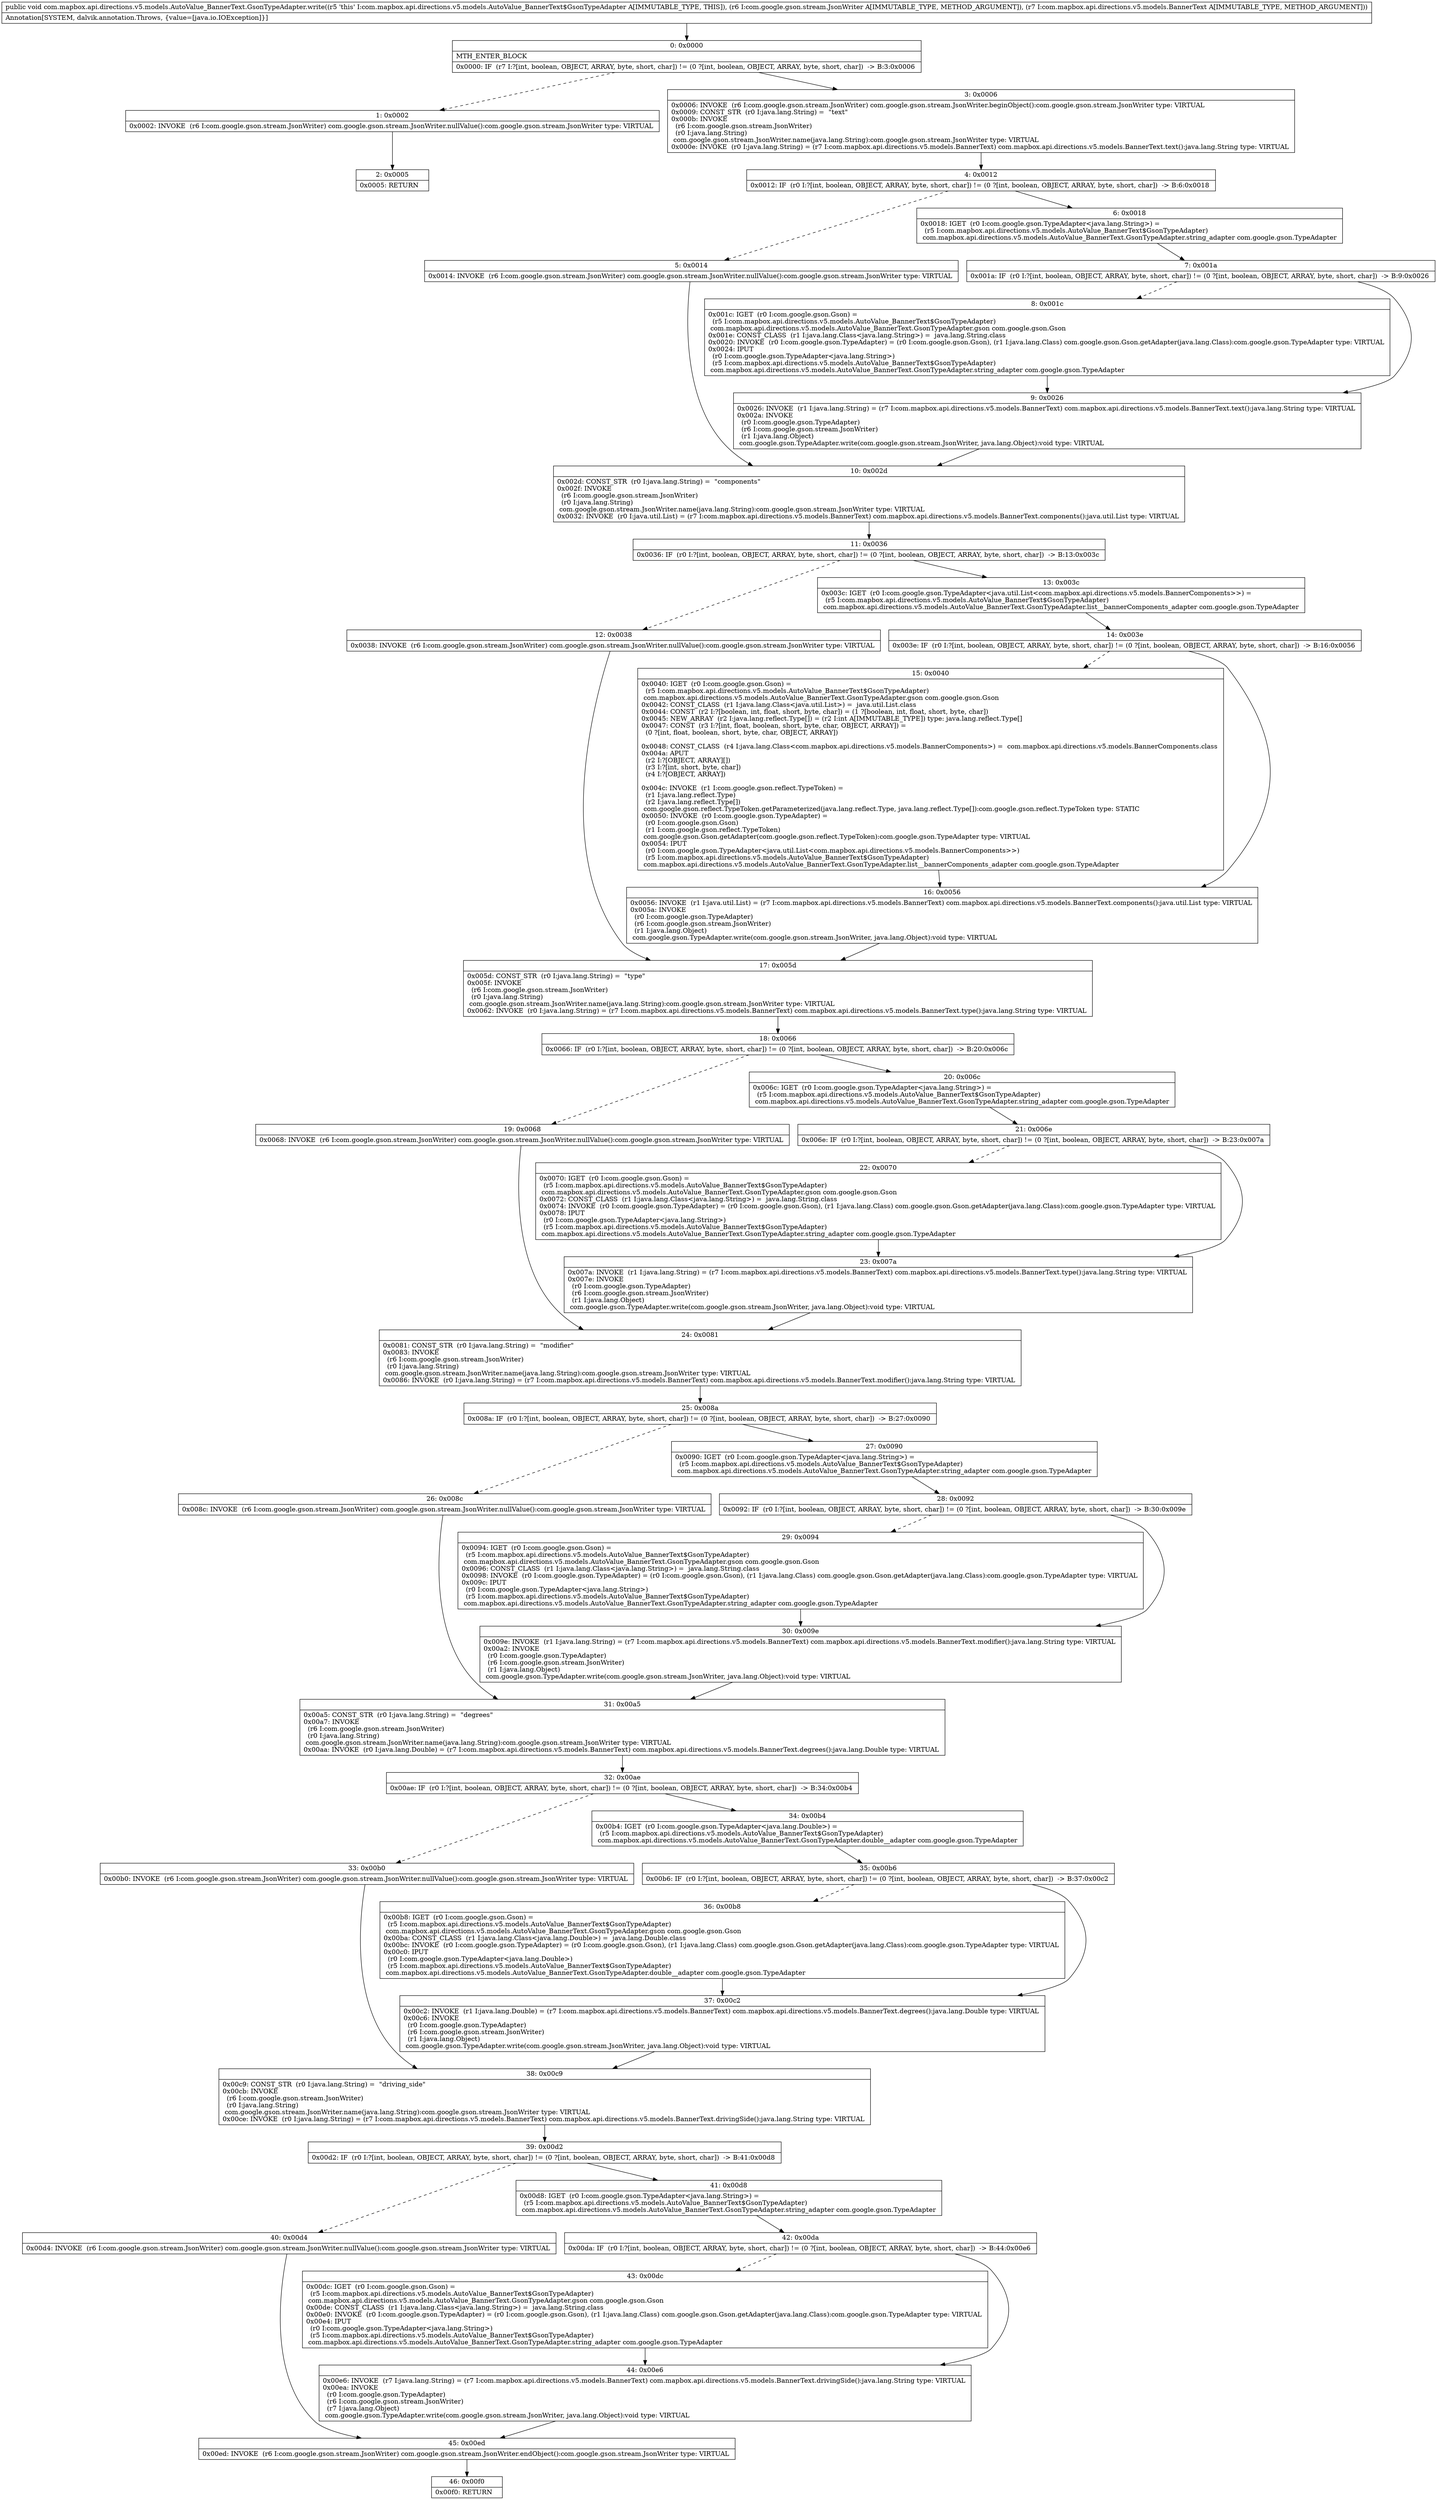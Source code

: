 digraph "CFG forcom.mapbox.api.directions.v5.models.AutoValue_BannerText.GsonTypeAdapter.write(Lcom\/google\/gson\/stream\/JsonWriter;Lcom\/mapbox\/api\/directions\/v5\/models\/BannerText;)V" {
Node_0 [shape=record,label="{0\:\ 0x0000|MTH_ENTER_BLOCK\l|0x0000: IF  (r7 I:?[int, boolean, OBJECT, ARRAY, byte, short, char]) != (0 ?[int, boolean, OBJECT, ARRAY, byte, short, char])  \-\> B:3:0x0006 \l}"];
Node_1 [shape=record,label="{1\:\ 0x0002|0x0002: INVOKE  (r6 I:com.google.gson.stream.JsonWriter) com.google.gson.stream.JsonWriter.nullValue():com.google.gson.stream.JsonWriter type: VIRTUAL \l}"];
Node_2 [shape=record,label="{2\:\ 0x0005|0x0005: RETURN   \l}"];
Node_3 [shape=record,label="{3\:\ 0x0006|0x0006: INVOKE  (r6 I:com.google.gson.stream.JsonWriter) com.google.gson.stream.JsonWriter.beginObject():com.google.gson.stream.JsonWriter type: VIRTUAL \l0x0009: CONST_STR  (r0 I:java.lang.String) =  \"text\" \l0x000b: INVOKE  \l  (r6 I:com.google.gson.stream.JsonWriter)\l  (r0 I:java.lang.String)\l com.google.gson.stream.JsonWriter.name(java.lang.String):com.google.gson.stream.JsonWriter type: VIRTUAL \l0x000e: INVOKE  (r0 I:java.lang.String) = (r7 I:com.mapbox.api.directions.v5.models.BannerText) com.mapbox.api.directions.v5.models.BannerText.text():java.lang.String type: VIRTUAL \l}"];
Node_4 [shape=record,label="{4\:\ 0x0012|0x0012: IF  (r0 I:?[int, boolean, OBJECT, ARRAY, byte, short, char]) != (0 ?[int, boolean, OBJECT, ARRAY, byte, short, char])  \-\> B:6:0x0018 \l}"];
Node_5 [shape=record,label="{5\:\ 0x0014|0x0014: INVOKE  (r6 I:com.google.gson.stream.JsonWriter) com.google.gson.stream.JsonWriter.nullValue():com.google.gson.stream.JsonWriter type: VIRTUAL \l}"];
Node_6 [shape=record,label="{6\:\ 0x0018|0x0018: IGET  (r0 I:com.google.gson.TypeAdapter\<java.lang.String\>) = \l  (r5 I:com.mapbox.api.directions.v5.models.AutoValue_BannerText$GsonTypeAdapter)\l com.mapbox.api.directions.v5.models.AutoValue_BannerText.GsonTypeAdapter.string_adapter com.google.gson.TypeAdapter \l}"];
Node_7 [shape=record,label="{7\:\ 0x001a|0x001a: IF  (r0 I:?[int, boolean, OBJECT, ARRAY, byte, short, char]) != (0 ?[int, boolean, OBJECT, ARRAY, byte, short, char])  \-\> B:9:0x0026 \l}"];
Node_8 [shape=record,label="{8\:\ 0x001c|0x001c: IGET  (r0 I:com.google.gson.Gson) = \l  (r5 I:com.mapbox.api.directions.v5.models.AutoValue_BannerText$GsonTypeAdapter)\l com.mapbox.api.directions.v5.models.AutoValue_BannerText.GsonTypeAdapter.gson com.google.gson.Gson \l0x001e: CONST_CLASS  (r1 I:java.lang.Class\<java.lang.String\>) =  java.lang.String.class \l0x0020: INVOKE  (r0 I:com.google.gson.TypeAdapter) = (r0 I:com.google.gson.Gson), (r1 I:java.lang.Class) com.google.gson.Gson.getAdapter(java.lang.Class):com.google.gson.TypeAdapter type: VIRTUAL \l0x0024: IPUT  \l  (r0 I:com.google.gson.TypeAdapter\<java.lang.String\>)\l  (r5 I:com.mapbox.api.directions.v5.models.AutoValue_BannerText$GsonTypeAdapter)\l com.mapbox.api.directions.v5.models.AutoValue_BannerText.GsonTypeAdapter.string_adapter com.google.gson.TypeAdapter \l}"];
Node_9 [shape=record,label="{9\:\ 0x0026|0x0026: INVOKE  (r1 I:java.lang.String) = (r7 I:com.mapbox.api.directions.v5.models.BannerText) com.mapbox.api.directions.v5.models.BannerText.text():java.lang.String type: VIRTUAL \l0x002a: INVOKE  \l  (r0 I:com.google.gson.TypeAdapter)\l  (r6 I:com.google.gson.stream.JsonWriter)\l  (r1 I:java.lang.Object)\l com.google.gson.TypeAdapter.write(com.google.gson.stream.JsonWriter, java.lang.Object):void type: VIRTUAL \l}"];
Node_10 [shape=record,label="{10\:\ 0x002d|0x002d: CONST_STR  (r0 I:java.lang.String) =  \"components\" \l0x002f: INVOKE  \l  (r6 I:com.google.gson.stream.JsonWriter)\l  (r0 I:java.lang.String)\l com.google.gson.stream.JsonWriter.name(java.lang.String):com.google.gson.stream.JsonWriter type: VIRTUAL \l0x0032: INVOKE  (r0 I:java.util.List) = (r7 I:com.mapbox.api.directions.v5.models.BannerText) com.mapbox.api.directions.v5.models.BannerText.components():java.util.List type: VIRTUAL \l}"];
Node_11 [shape=record,label="{11\:\ 0x0036|0x0036: IF  (r0 I:?[int, boolean, OBJECT, ARRAY, byte, short, char]) != (0 ?[int, boolean, OBJECT, ARRAY, byte, short, char])  \-\> B:13:0x003c \l}"];
Node_12 [shape=record,label="{12\:\ 0x0038|0x0038: INVOKE  (r6 I:com.google.gson.stream.JsonWriter) com.google.gson.stream.JsonWriter.nullValue():com.google.gson.stream.JsonWriter type: VIRTUAL \l}"];
Node_13 [shape=record,label="{13\:\ 0x003c|0x003c: IGET  (r0 I:com.google.gson.TypeAdapter\<java.util.List\<com.mapbox.api.directions.v5.models.BannerComponents\>\>) = \l  (r5 I:com.mapbox.api.directions.v5.models.AutoValue_BannerText$GsonTypeAdapter)\l com.mapbox.api.directions.v5.models.AutoValue_BannerText.GsonTypeAdapter.list__bannerComponents_adapter com.google.gson.TypeAdapter \l}"];
Node_14 [shape=record,label="{14\:\ 0x003e|0x003e: IF  (r0 I:?[int, boolean, OBJECT, ARRAY, byte, short, char]) != (0 ?[int, boolean, OBJECT, ARRAY, byte, short, char])  \-\> B:16:0x0056 \l}"];
Node_15 [shape=record,label="{15\:\ 0x0040|0x0040: IGET  (r0 I:com.google.gson.Gson) = \l  (r5 I:com.mapbox.api.directions.v5.models.AutoValue_BannerText$GsonTypeAdapter)\l com.mapbox.api.directions.v5.models.AutoValue_BannerText.GsonTypeAdapter.gson com.google.gson.Gson \l0x0042: CONST_CLASS  (r1 I:java.lang.Class\<java.util.List\>) =  java.util.List.class \l0x0044: CONST  (r2 I:?[boolean, int, float, short, byte, char]) = (1 ?[boolean, int, float, short, byte, char]) \l0x0045: NEW_ARRAY  (r2 I:java.lang.reflect.Type[]) = (r2 I:int A[IMMUTABLE_TYPE]) type: java.lang.reflect.Type[] \l0x0047: CONST  (r3 I:?[int, float, boolean, short, byte, char, OBJECT, ARRAY]) = \l  (0 ?[int, float, boolean, short, byte, char, OBJECT, ARRAY])\l \l0x0048: CONST_CLASS  (r4 I:java.lang.Class\<com.mapbox.api.directions.v5.models.BannerComponents\>) =  com.mapbox.api.directions.v5.models.BannerComponents.class \l0x004a: APUT  \l  (r2 I:?[OBJECT, ARRAY][])\l  (r3 I:?[int, short, byte, char])\l  (r4 I:?[OBJECT, ARRAY])\l \l0x004c: INVOKE  (r1 I:com.google.gson.reflect.TypeToken) = \l  (r1 I:java.lang.reflect.Type)\l  (r2 I:java.lang.reflect.Type[])\l com.google.gson.reflect.TypeToken.getParameterized(java.lang.reflect.Type, java.lang.reflect.Type[]):com.google.gson.reflect.TypeToken type: STATIC \l0x0050: INVOKE  (r0 I:com.google.gson.TypeAdapter) = \l  (r0 I:com.google.gson.Gson)\l  (r1 I:com.google.gson.reflect.TypeToken)\l com.google.gson.Gson.getAdapter(com.google.gson.reflect.TypeToken):com.google.gson.TypeAdapter type: VIRTUAL \l0x0054: IPUT  \l  (r0 I:com.google.gson.TypeAdapter\<java.util.List\<com.mapbox.api.directions.v5.models.BannerComponents\>\>)\l  (r5 I:com.mapbox.api.directions.v5.models.AutoValue_BannerText$GsonTypeAdapter)\l com.mapbox.api.directions.v5.models.AutoValue_BannerText.GsonTypeAdapter.list__bannerComponents_adapter com.google.gson.TypeAdapter \l}"];
Node_16 [shape=record,label="{16\:\ 0x0056|0x0056: INVOKE  (r1 I:java.util.List) = (r7 I:com.mapbox.api.directions.v5.models.BannerText) com.mapbox.api.directions.v5.models.BannerText.components():java.util.List type: VIRTUAL \l0x005a: INVOKE  \l  (r0 I:com.google.gson.TypeAdapter)\l  (r6 I:com.google.gson.stream.JsonWriter)\l  (r1 I:java.lang.Object)\l com.google.gson.TypeAdapter.write(com.google.gson.stream.JsonWriter, java.lang.Object):void type: VIRTUAL \l}"];
Node_17 [shape=record,label="{17\:\ 0x005d|0x005d: CONST_STR  (r0 I:java.lang.String) =  \"type\" \l0x005f: INVOKE  \l  (r6 I:com.google.gson.stream.JsonWriter)\l  (r0 I:java.lang.String)\l com.google.gson.stream.JsonWriter.name(java.lang.String):com.google.gson.stream.JsonWriter type: VIRTUAL \l0x0062: INVOKE  (r0 I:java.lang.String) = (r7 I:com.mapbox.api.directions.v5.models.BannerText) com.mapbox.api.directions.v5.models.BannerText.type():java.lang.String type: VIRTUAL \l}"];
Node_18 [shape=record,label="{18\:\ 0x0066|0x0066: IF  (r0 I:?[int, boolean, OBJECT, ARRAY, byte, short, char]) != (0 ?[int, boolean, OBJECT, ARRAY, byte, short, char])  \-\> B:20:0x006c \l}"];
Node_19 [shape=record,label="{19\:\ 0x0068|0x0068: INVOKE  (r6 I:com.google.gson.stream.JsonWriter) com.google.gson.stream.JsonWriter.nullValue():com.google.gson.stream.JsonWriter type: VIRTUAL \l}"];
Node_20 [shape=record,label="{20\:\ 0x006c|0x006c: IGET  (r0 I:com.google.gson.TypeAdapter\<java.lang.String\>) = \l  (r5 I:com.mapbox.api.directions.v5.models.AutoValue_BannerText$GsonTypeAdapter)\l com.mapbox.api.directions.v5.models.AutoValue_BannerText.GsonTypeAdapter.string_adapter com.google.gson.TypeAdapter \l}"];
Node_21 [shape=record,label="{21\:\ 0x006e|0x006e: IF  (r0 I:?[int, boolean, OBJECT, ARRAY, byte, short, char]) != (0 ?[int, boolean, OBJECT, ARRAY, byte, short, char])  \-\> B:23:0x007a \l}"];
Node_22 [shape=record,label="{22\:\ 0x0070|0x0070: IGET  (r0 I:com.google.gson.Gson) = \l  (r5 I:com.mapbox.api.directions.v5.models.AutoValue_BannerText$GsonTypeAdapter)\l com.mapbox.api.directions.v5.models.AutoValue_BannerText.GsonTypeAdapter.gson com.google.gson.Gson \l0x0072: CONST_CLASS  (r1 I:java.lang.Class\<java.lang.String\>) =  java.lang.String.class \l0x0074: INVOKE  (r0 I:com.google.gson.TypeAdapter) = (r0 I:com.google.gson.Gson), (r1 I:java.lang.Class) com.google.gson.Gson.getAdapter(java.lang.Class):com.google.gson.TypeAdapter type: VIRTUAL \l0x0078: IPUT  \l  (r0 I:com.google.gson.TypeAdapter\<java.lang.String\>)\l  (r5 I:com.mapbox.api.directions.v5.models.AutoValue_BannerText$GsonTypeAdapter)\l com.mapbox.api.directions.v5.models.AutoValue_BannerText.GsonTypeAdapter.string_adapter com.google.gson.TypeAdapter \l}"];
Node_23 [shape=record,label="{23\:\ 0x007a|0x007a: INVOKE  (r1 I:java.lang.String) = (r7 I:com.mapbox.api.directions.v5.models.BannerText) com.mapbox.api.directions.v5.models.BannerText.type():java.lang.String type: VIRTUAL \l0x007e: INVOKE  \l  (r0 I:com.google.gson.TypeAdapter)\l  (r6 I:com.google.gson.stream.JsonWriter)\l  (r1 I:java.lang.Object)\l com.google.gson.TypeAdapter.write(com.google.gson.stream.JsonWriter, java.lang.Object):void type: VIRTUAL \l}"];
Node_24 [shape=record,label="{24\:\ 0x0081|0x0081: CONST_STR  (r0 I:java.lang.String) =  \"modifier\" \l0x0083: INVOKE  \l  (r6 I:com.google.gson.stream.JsonWriter)\l  (r0 I:java.lang.String)\l com.google.gson.stream.JsonWriter.name(java.lang.String):com.google.gson.stream.JsonWriter type: VIRTUAL \l0x0086: INVOKE  (r0 I:java.lang.String) = (r7 I:com.mapbox.api.directions.v5.models.BannerText) com.mapbox.api.directions.v5.models.BannerText.modifier():java.lang.String type: VIRTUAL \l}"];
Node_25 [shape=record,label="{25\:\ 0x008a|0x008a: IF  (r0 I:?[int, boolean, OBJECT, ARRAY, byte, short, char]) != (0 ?[int, boolean, OBJECT, ARRAY, byte, short, char])  \-\> B:27:0x0090 \l}"];
Node_26 [shape=record,label="{26\:\ 0x008c|0x008c: INVOKE  (r6 I:com.google.gson.stream.JsonWriter) com.google.gson.stream.JsonWriter.nullValue():com.google.gson.stream.JsonWriter type: VIRTUAL \l}"];
Node_27 [shape=record,label="{27\:\ 0x0090|0x0090: IGET  (r0 I:com.google.gson.TypeAdapter\<java.lang.String\>) = \l  (r5 I:com.mapbox.api.directions.v5.models.AutoValue_BannerText$GsonTypeAdapter)\l com.mapbox.api.directions.v5.models.AutoValue_BannerText.GsonTypeAdapter.string_adapter com.google.gson.TypeAdapter \l}"];
Node_28 [shape=record,label="{28\:\ 0x0092|0x0092: IF  (r0 I:?[int, boolean, OBJECT, ARRAY, byte, short, char]) != (0 ?[int, boolean, OBJECT, ARRAY, byte, short, char])  \-\> B:30:0x009e \l}"];
Node_29 [shape=record,label="{29\:\ 0x0094|0x0094: IGET  (r0 I:com.google.gson.Gson) = \l  (r5 I:com.mapbox.api.directions.v5.models.AutoValue_BannerText$GsonTypeAdapter)\l com.mapbox.api.directions.v5.models.AutoValue_BannerText.GsonTypeAdapter.gson com.google.gson.Gson \l0x0096: CONST_CLASS  (r1 I:java.lang.Class\<java.lang.String\>) =  java.lang.String.class \l0x0098: INVOKE  (r0 I:com.google.gson.TypeAdapter) = (r0 I:com.google.gson.Gson), (r1 I:java.lang.Class) com.google.gson.Gson.getAdapter(java.lang.Class):com.google.gson.TypeAdapter type: VIRTUAL \l0x009c: IPUT  \l  (r0 I:com.google.gson.TypeAdapter\<java.lang.String\>)\l  (r5 I:com.mapbox.api.directions.v5.models.AutoValue_BannerText$GsonTypeAdapter)\l com.mapbox.api.directions.v5.models.AutoValue_BannerText.GsonTypeAdapter.string_adapter com.google.gson.TypeAdapter \l}"];
Node_30 [shape=record,label="{30\:\ 0x009e|0x009e: INVOKE  (r1 I:java.lang.String) = (r7 I:com.mapbox.api.directions.v5.models.BannerText) com.mapbox.api.directions.v5.models.BannerText.modifier():java.lang.String type: VIRTUAL \l0x00a2: INVOKE  \l  (r0 I:com.google.gson.TypeAdapter)\l  (r6 I:com.google.gson.stream.JsonWriter)\l  (r1 I:java.lang.Object)\l com.google.gson.TypeAdapter.write(com.google.gson.stream.JsonWriter, java.lang.Object):void type: VIRTUAL \l}"];
Node_31 [shape=record,label="{31\:\ 0x00a5|0x00a5: CONST_STR  (r0 I:java.lang.String) =  \"degrees\" \l0x00a7: INVOKE  \l  (r6 I:com.google.gson.stream.JsonWriter)\l  (r0 I:java.lang.String)\l com.google.gson.stream.JsonWriter.name(java.lang.String):com.google.gson.stream.JsonWriter type: VIRTUAL \l0x00aa: INVOKE  (r0 I:java.lang.Double) = (r7 I:com.mapbox.api.directions.v5.models.BannerText) com.mapbox.api.directions.v5.models.BannerText.degrees():java.lang.Double type: VIRTUAL \l}"];
Node_32 [shape=record,label="{32\:\ 0x00ae|0x00ae: IF  (r0 I:?[int, boolean, OBJECT, ARRAY, byte, short, char]) != (0 ?[int, boolean, OBJECT, ARRAY, byte, short, char])  \-\> B:34:0x00b4 \l}"];
Node_33 [shape=record,label="{33\:\ 0x00b0|0x00b0: INVOKE  (r6 I:com.google.gson.stream.JsonWriter) com.google.gson.stream.JsonWriter.nullValue():com.google.gson.stream.JsonWriter type: VIRTUAL \l}"];
Node_34 [shape=record,label="{34\:\ 0x00b4|0x00b4: IGET  (r0 I:com.google.gson.TypeAdapter\<java.lang.Double\>) = \l  (r5 I:com.mapbox.api.directions.v5.models.AutoValue_BannerText$GsonTypeAdapter)\l com.mapbox.api.directions.v5.models.AutoValue_BannerText.GsonTypeAdapter.double__adapter com.google.gson.TypeAdapter \l}"];
Node_35 [shape=record,label="{35\:\ 0x00b6|0x00b6: IF  (r0 I:?[int, boolean, OBJECT, ARRAY, byte, short, char]) != (0 ?[int, boolean, OBJECT, ARRAY, byte, short, char])  \-\> B:37:0x00c2 \l}"];
Node_36 [shape=record,label="{36\:\ 0x00b8|0x00b8: IGET  (r0 I:com.google.gson.Gson) = \l  (r5 I:com.mapbox.api.directions.v5.models.AutoValue_BannerText$GsonTypeAdapter)\l com.mapbox.api.directions.v5.models.AutoValue_BannerText.GsonTypeAdapter.gson com.google.gson.Gson \l0x00ba: CONST_CLASS  (r1 I:java.lang.Class\<java.lang.Double\>) =  java.lang.Double.class \l0x00bc: INVOKE  (r0 I:com.google.gson.TypeAdapter) = (r0 I:com.google.gson.Gson), (r1 I:java.lang.Class) com.google.gson.Gson.getAdapter(java.lang.Class):com.google.gson.TypeAdapter type: VIRTUAL \l0x00c0: IPUT  \l  (r0 I:com.google.gson.TypeAdapter\<java.lang.Double\>)\l  (r5 I:com.mapbox.api.directions.v5.models.AutoValue_BannerText$GsonTypeAdapter)\l com.mapbox.api.directions.v5.models.AutoValue_BannerText.GsonTypeAdapter.double__adapter com.google.gson.TypeAdapter \l}"];
Node_37 [shape=record,label="{37\:\ 0x00c2|0x00c2: INVOKE  (r1 I:java.lang.Double) = (r7 I:com.mapbox.api.directions.v5.models.BannerText) com.mapbox.api.directions.v5.models.BannerText.degrees():java.lang.Double type: VIRTUAL \l0x00c6: INVOKE  \l  (r0 I:com.google.gson.TypeAdapter)\l  (r6 I:com.google.gson.stream.JsonWriter)\l  (r1 I:java.lang.Object)\l com.google.gson.TypeAdapter.write(com.google.gson.stream.JsonWriter, java.lang.Object):void type: VIRTUAL \l}"];
Node_38 [shape=record,label="{38\:\ 0x00c9|0x00c9: CONST_STR  (r0 I:java.lang.String) =  \"driving_side\" \l0x00cb: INVOKE  \l  (r6 I:com.google.gson.stream.JsonWriter)\l  (r0 I:java.lang.String)\l com.google.gson.stream.JsonWriter.name(java.lang.String):com.google.gson.stream.JsonWriter type: VIRTUAL \l0x00ce: INVOKE  (r0 I:java.lang.String) = (r7 I:com.mapbox.api.directions.v5.models.BannerText) com.mapbox.api.directions.v5.models.BannerText.drivingSide():java.lang.String type: VIRTUAL \l}"];
Node_39 [shape=record,label="{39\:\ 0x00d2|0x00d2: IF  (r0 I:?[int, boolean, OBJECT, ARRAY, byte, short, char]) != (0 ?[int, boolean, OBJECT, ARRAY, byte, short, char])  \-\> B:41:0x00d8 \l}"];
Node_40 [shape=record,label="{40\:\ 0x00d4|0x00d4: INVOKE  (r6 I:com.google.gson.stream.JsonWriter) com.google.gson.stream.JsonWriter.nullValue():com.google.gson.stream.JsonWriter type: VIRTUAL \l}"];
Node_41 [shape=record,label="{41\:\ 0x00d8|0x00d8: IGET  (r0 I:com.google.gson.TypeAdapter\<java.lang.String\>) = \l  (r5 I:com.mapbox.api.directions.v5.models.AutoValue_BannerText$GsonTypeAdapter)\l com.mapbox.api.directions.v5.models.AutoValue_BannerText.GsonTypeAdapter.string_adapter com.google.gson.TypeAdapter \l}"];
Node_42 [shape=record,label="{42\:\ 0x00da|0x00da: IF  (r0 I:?[int, boolean, OBJECT, ARRAY, byte, short, char]) != (0 ?[int, boolean, OBJECT, ARRAY, byte, short, char])  \-\> B:44:0x00e6 \l}"];
Node_43 [shape=record,label="{43\:\ 0x00dc|0x00dc: IGET  (r0 I:com.google.gson.Gson) = \l  (r5 I:com.mapbox.api.directions.v5.models.AutoValue_BannerText$GsonTypeAdapter)\l com.mapbox.api.directions.v5.models.AutoValue_BannerText.GsonTypeAdapter.gson com.google.gson.Gson \l0x00de: CONST_CLASS  (r1 I:java.lang.Class\<java.lang.String\>) =  java.lang.String.class \l0x00e0: INVOKE  (r0 I:com.google.gson.TypeAdapter) = (r0 I:com.google.gson.Gson), (r1 I:java.lang.Class) com.google.gson.Gson.getAdapter(java.lang.Class):com.google.gson.TypeAdapter type: VIRTUAL \l0x00e4: IPUT  \l  (r0 I:com.google.gson.TypeAdapter\<java.lang.String\>)\l  (r5 I:com.mapbox.api.directions.v5.models.AutoValue_BannerText$GsonTypeAdapter)\l com.mapbox.api.directions.v5.models.AutoValue_BannerText.GsonTypeAdapter.string_adapter com.google.gson.TypeAdapter \l}"];
Node_44 [shape=record,label="{44\:\ 0x00e6|0x00e6: INVOKE  (r7 I:java.lang.String) = (r7 I:com.mapbox.api.directions.v5.models.BannerText) com.mapbox.api.directions.v5.models.BannerText.drivingSide():java.lang.String type: VIRTUAL \l0x00ea: INVOKE  \l  (r0 I:com.google.gson.TypeAdapter)\l  (r6 I:com.google.gson.stream.JsonWriter)\l  (r7 I:java.lang.Object)\l com.google.gson.TypeAdapter.write(com.google.gson.stream.JsonWriter, java.lang.Object):void type: VIRTUAL \l}"];
Node_45 [shape=record,label="{45\:\ 0x00ed|0x00ed: INVOKE  (r6 I:com.google.gson.stream.JsonWriter) com.google.gson.stream.JsonWriter.endObject():com.google.gson.stream.JsonWriter type: VIRTUAL \l}"];
Node_46 [shape=record,label="{46\:\ 0x00f0|0x00f0: RETURN   \l}"];
MethodNode[shape=record,label="{public void com.mapbox.api.directions.v5.models.AutoValue_BannerText.GsonTypeAdapter.write((r5 'this' I:com.mapbox.api.directions.v5.models.AutoValue_BannerText$GsonTypeAdapter A[IMMUTABLE_TYPE, THIS]), (r6 I:com.google.gson.stream.JsonWriter A[IMMUTABLE_TYPE, METHOD_ARGUMENT]), (r7 I:com.mapbox.api.directions.v5.models.BannerText A[IMMUTABLE_TYPE, METHOD_ARGUMENT]))  | Annotation[SYSTEM, dalvik.annotation.Throws, \{value=[java.io.IOException]\}]\l}"];
MethodNode -> Node_0;
Node_0 -> Node_1[style=dashed];
Node_0 -> Node_3;
Node_1 -> Node_2;
Node_3 -> Node_4;
Node_4 -> Node_5[style=dashed];
Node_4 -> Node_6;
Node_5 -> Node_10;
Node_6 -> Node_7;
Node_7 -> Node_8[style=dashed];
Node_7 -> Node_9;
Node_8 -> Node_9;
Node_9 -> Node_10;
Node_10 -> Node_11;
Node_11 -> Node_12[style=dashed];
Node_11 -> Node_13;
Node_12 -> Node_17;
Node_13 -> Node_14;
Node_14 -> Node_15[style=dashed];
Node_14 -> Node_16;
Node_15 -> Node_16;
Node_16 -> Node_17;
Node_17 -> Node_18;
Node_18 -> Node_19[style=dashed];
Node_18 -> Node_20;
Node_19 -> Node_24;
Node_20 -> Node_21;
Node_21 -> Node_22[style=dashed];
Node_21 -> Node_23;
Node_22 -> Node_23;
Node_23 -> Node_24;
Node_24 -> Node_25;
Node_25 -> Node_26[style=dashed];
Node_25 -> Node_27;
Node_26 -> Node_31;
Node_27 -> Node_28;
Node_28 -> Node_29[style=dashed];
Node_28 -> Node_30;
Node_29 -> Node_30;
Node_30 -> Node_31;
Node_31 -> Node_32;
Node_32 -> Node_33[style=dashed];
Node_32 -> Node_34;
Node_33 -> Node_38;
Node_34 -> Node_35;
Node_35 -> Node_36[style=dashed];
Node_35 -> Node_37;
Node_36 -> Node_37;
Node_37 -> Node_38;
Node_38 -> Node_39;
Node_39 -> Node_40[style=dashed];
Node_39 -> Node_41;
Node_40 -> Node_45;
Node_41 -> Node_42;
Node_42 -> Node_43[style=dashed];
Node_42 -> Node_44;
Node_43 -> Node_44;
Node_44 -> Node_45;
Node_45 -> Node_46;
}

